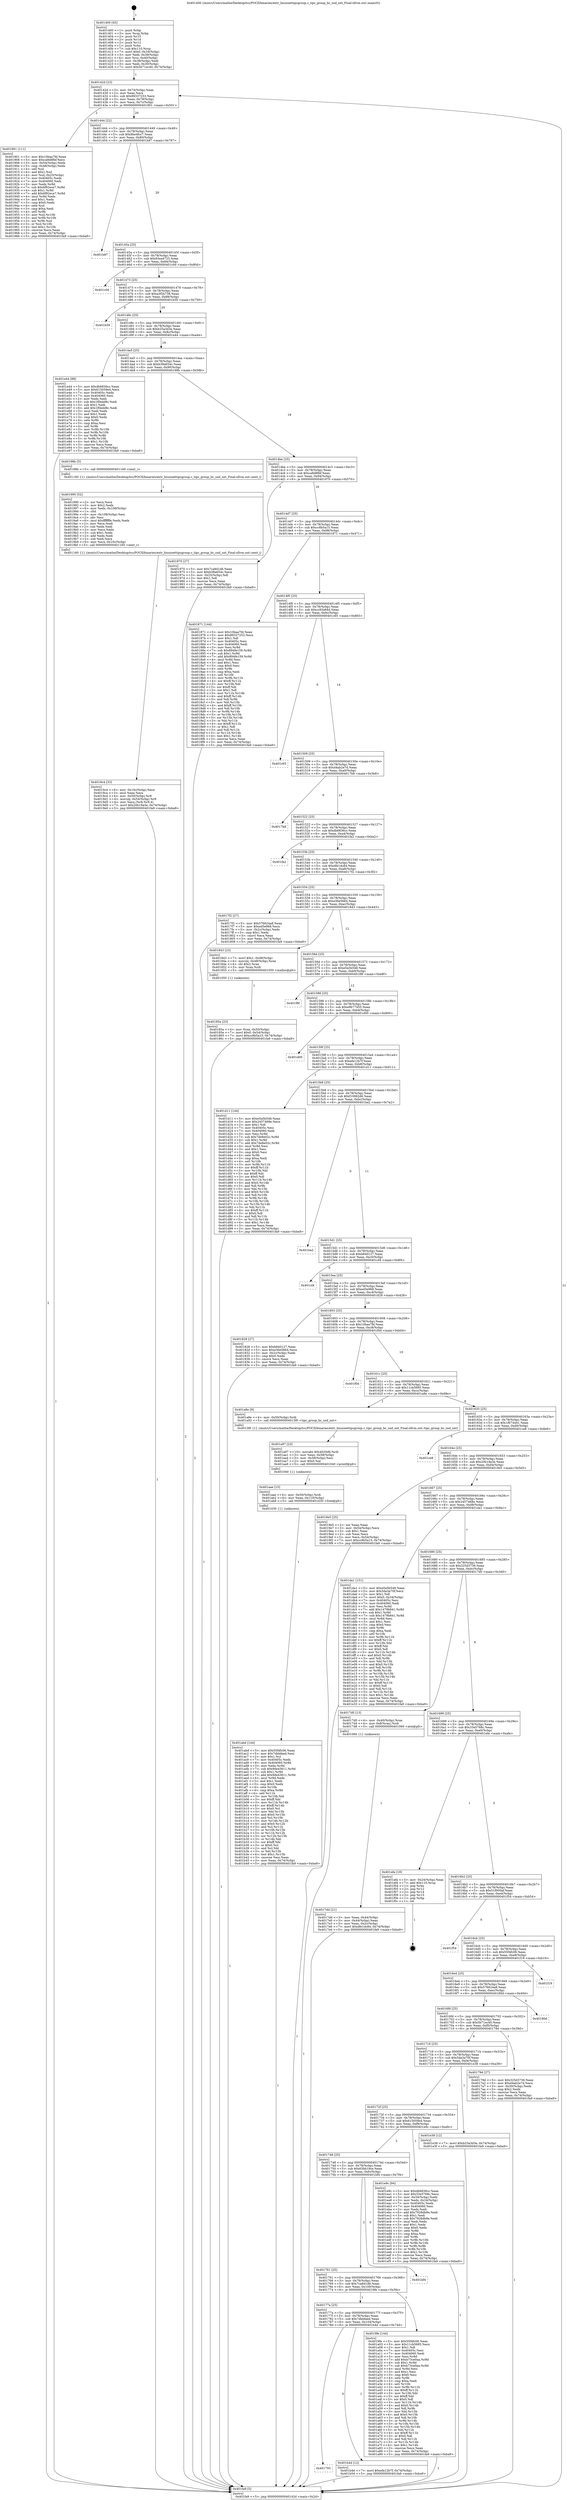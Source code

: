 digraph "0x401400" {
  label = "0x401400 (/mnt/c/Users/mathe/Desktop/tcc/POCII/binaries/extr_linuxnettipcgroup.c_tipc_group_bc_snd_nxt_Final-ollvm.out::main(0))"
  labelloc = "t"
  node[shape=record]

  Entry [label="",width=0.3,height=0.3,shape=circle,fillcolor=black,style=filled]
  "0x40142d" [label="{
     0x40142d [23]\l
     | [instrs]\l
     &nbsp;&nbsp;0x40142d \<+3\>: mov -0x74(%rbp),%eax\l
     &nbsp;&nbsp;0x401430 \<+2\>: mov %eax,%ecx\l
     &nbsp;&nbsp;0x401432 \<+6\>: sub $0x89337253,%ecx\l
     &nbsp;&nbsp;0x401438 \<+3\>: mov %eax,-0x78(%rbp)\l
     &nbsp;&nbsp;0x40143b \<+3\>: mov %ecx,-0x7c(%rbp)\l
     &nbsp;&nbsp;0x40143e \<+6\>: je 0000000000401901 \<main+0x501\>\l
  }"]
  "0x401901" [label="{
     0x401901 [111]\l
     | [instrs]\l
     &nbsp;&nbsp;0x401901 \<+5\>: mov $0x10baa7fd,%eax\l
     &nbsp;&nbsp;0x401906 \<+5\>: mov $0xca8d8fbf,%ecx\l
     &nbsp;&nbsp;0x40190b \<+3\>: mov -0x54(%rbp),%edx\l
     &nbsp;&nbsp;0x40190e \<+3\>: cmp -0x48(%rbp),%edx\l
     &nbsp;&nbsp;0x401911 \<+4\>: setl %sil\l
     &nbsp;&nbsp;0x401915 \<+4\>: and $0x1,%sil\l
     &nbsp;&nbsp;0x401919 \<+4\>: mov %sil,-0x25(%rbp)\l
     &nbsp;&nbsp;0x40191d \<+7\>: mov 0x40405c,%edx\l
     &nbsp;&nbsp;0x401924 \<+7\>: mov 0x404060,%edi\l
     &nbsp;&nbsp;0x40192b \<+3\>: mov %edx,%r8d\l
     &nbsp;&nbsp;0x40192e \<+7\>: sub $0x6f92ece7,%r8d\l
     &nbsp;&nbsp;0x401935 \<+4\>: sub $0x1,%r8d\l
     &nbsp;&nbsp;0x401939 \<+7\>: add $0x6f92ece7,%r8d\l
     &nbsp;&nbsp;0x401940 \<+4\>: imul %r8d,%edx\l
     &nbsp;&nbsp;0x401944 \<+3\>: and $0x1,%edx\l
     &nbsp;&nbsp;0x401947 \<+3\>: cmp $0x0,%edx\l
     &nbsp;&nbsp;0x40194a \<+4\>: sete %sil\l
     &nbsp;&nbsp;0x40194e \<+3\>: cmp $0xa,%edi\l
     &nbsp;&nbsp;0x401951 \<+4\>: setl %r9b\l
     &nbsp;&nbsp;0x401955 \<+3\>: mov %sil,%r10b\l
     &nbsp;&nbsp;0x401958 \<+3\>: and %r9b,%r10b\l
     &nbsp;&nbsp;0x40195b \<+3\>: xor %r9b,%sil\l
     &nbsp;&nbsp;0x40195e \<+3\>: or %sil,%r10b\l
     &nbsp;&nbsp;0x401961 \<+4\>: test $0x1,%r10b\l
     &nbsp;&nbsp;0x401965 \<+3\>: cmovne %ecx,%eax\l
     &nbsp;&nbsp;0x401968 \<+3\>: mov %eax,-0x74(%rbp)\l
     &nbsp;&nbsp;0x40196b \<+5\>: jmp 0000000000401fa9 \<main+0xba9\>\l
  }"]
  "0x401444" [label="{
     0x401444 [22]\l
     | [instrs]\l
     &nbsp;&nbsp;0x401444 \<+5\>: jmp 0000000000401449 \<main+0x49\>\l
     &nbsp;&nbsp;0x401449 \<+3\>: mov -0x78(%rbp),%eax\l
     &nbsp;&nbsp;0x40144c \<+5\>: sub $0x8be4fcc7,%eax\l
     &nbsp;&nbsp;0x401451 \<+3\>: mov %eax,-0x80(%rbp)\l
     &nbsp;&nbsp;0x401454 \<+6\>: je 0000000000401b87 \<main+0x787\>\l
  }"]
  Exit [label="",width=0.3,height=0.3,shape=circle,fillcolor=black,style=filled,peripheries=2]
  "0x401b87" [label="{
     0x401b87\l
  }", style=dashed]
  "0x40145a" [label="{
     0x40145a [25]\l
     | [instrs]\l
     &nbsp;&nbsp;0x40145a \<+5\>: jmp 000000000040145f \<main+0x5f\>\l
     &nbsp;&nbsp;0x40145f \<+3\>: mov -0x78(%rbp),%eax\l
     &nbsp;&nbsp;0x401462 \<+5\>: sub $0x93ea4723,%eax\l
     &nbsp;&nbsp;0x401467 \<+6\>: mov %eax,-0x84(%rbp)\l
     &nbsp;&nbsp;0x40146d \<+6\>: je 0000000000401c0d \<main+0x80d\>\l
  }"]
  "0x401793" [label="{
     0x401793\l
  }", style=dashed]
  "0x401c0d" [label="{
     0x401c0d\l
  }", style=dashed]
  "0x401473" [label="{
     0x401473 [25]\l
     | [instrs]\l
     &nbsp;&nbsp;0x401473 \<+5\>: jmp 0000000000401478 \<main+0x78\>\l
     &nbsp;&nbsp;0x401478 \<+3\>: mov -0x78(%rbp),%eax\l
     &nbsp;&nbsp;0x40147b \<+5\>: sub $0xa3f2b738,%eax\l
     &nbsp;&nbsp;0x401480 \<+6\>: mov %eax,-0x88(%rbp)\l
     &nbsp;&nbsp;0x401486 \<+6\>: je 0000000000401b59 \<main+0x759\>\l
  }"]
  "0x401b4d" [label="{
     0x401b4d [12]\l
     | [instrs]\l
     &nbsp;&nbsp;0x401b4d \<+7\>: movl $0xefa12b7f,-0x74(%rbp)\l
     &nbsp;&nbsp;0x401b54 \<+5\>: jmp 0000000000401fa9 \<main+0xba9\>\l
  }"]
  "0x401b59" [label="{
     0x401b59\l
  }", style=dashed]
  "0x40148c" [label="{
     0x40148c [25]\l
     | [instrs]\l
     &nbsp;&nbsp;0x40148c \<+5\>: jmp 0000000000401491 \<main+0x91\>\l
     &nbsp;&nbsp;0x401491 \<+3\>: mov -0x78(%rbp),%eax\l
     &nbsp;&nbsp;0x401494 \<+5\>: sub $0xb25a3d3e,%eax\l
     &nbsp;&nbsp;0x401499 \<+6\>: mov %eax,-0x8c(%rbp)\l
     &nbsp;&nbsp;0x40149f \<+6\>: je 0000000000401e44 \<main+0xa44\>\l
  }"]
  "0x401abd" [label="{
     0x401abd [144]\l
     | [instrs]\l
     &nbsp;&nbsp;0x401abd \<+5\>: mov $0x55f4fc06,%eax\l
     &nbsp;&nbsp;0x401ac2 \<+5\>: mov $0x7dbbfaed,%esi\l
     &nbsp;&nbsp;0x401ac7 \<+2\>: mov $0x1,%cl\l
     &nbsp;&nbsp;0x401ac9 \<+7\>: mov 0x40405c,%edx\l
     &nbsp;&nbsp;0x401ad0 \<+8\>: mov 0x404060,%r8d\l
     &nbsp;&nbsp;0x401ad8 \<+3\>: mov %edx,%r9d\l
     &nbsp;&nbsp;0x401adb \<+7\>: sub $0x9de43611,%r9d\l
     &nbsp;&nbsp;0x401ae2 \<+4\>: sub $0x1,%r9d\l
     &nbsp;&nbsp;0x401ae6 \<+7\>: add $0x9de43611,%r9d\l
     &nbsp;&nbsp;0x401aed \<+4\>: imul %r9d,%edx\l
     &nbsp;&nbsp;0x401af1 \<+3\>: and $0x1,%edx\l
     &nbsp;&nbsp;0x401af4 \<+3\>: cmp $0x0,%edx\l
     &nbsp;&nbsp;0x401af7 \<+4\>: sete %r10b\l
     &nbsp;&nbsp;0x401afb \<+4\>: cmp $0xa,%r8d\l
     &nbsp;&nbsp;0x401aff \<+4\>: setl %r11b\l
     &nbsp;&nbsp;0x401b03 \<+3\>: mov %r10b,%bl\l
     &nbsp;&nbsp;0x401b06 \<+3\>: xor $0xff,%bl\l
     &nbsp;&nbsp;0x401b09 \<+3\>: mov %r11b,%r14b\l
     &nbsp;&nbsp;0x401b0c \<+4\>: xor $0xff,%r14b\l
     &nbsp;&nbsp;0x401b10 \<+3\>: xor $0x0,%cl\l
     &nbsp;&nbsp;0x401b13 \<+3\>: mov %bl,%r15b\l
     &nbsp;&nbsp;0x401b16 \<+4\>: and $0x0,%r15b\l
     &nbsp;&nbsp;0x401b1a \<+3\>: and %cl,%r10b\l
     &nbsp;&nbsp;0x401b1d \<+3\>: mov %r14b,%r12b\l
     &nbsp;&nbsp;0x401b20 \<+4\>: and $0x0,%r12b\l
     &nbsp;&nbsp;0x401b24 \<+3\>: and %cl,%r11b\l
     &nbsp;&nbsp;0x401b27 \<+3\>: or %r10b,%r15b\l
     &nbsp;&nbsp;0x401b2a \<+3\>: or %r11b,%r12b\l
     &nbsp;&nbsp;0x401b2d \<+3\>: xor %r12b,%r15b\l
     &nbsp;&nbsp;0x401b30 \<+3\>: or %r14b,%bl\l
     &nbsp;&nbsp;0x401b33 \<+3\>: xor $0xff,%bl\l
     &nbsp;&nbsp;0x401b36 \<+3\>: or $0x0,%cl\l
     &nbsp;&nbsp;0x401b39 \<+2\>: and %cl,%bl\l
     &nbsp;&nbsp;0x401b3b \<+3\>: or %bl,%r15b\l
     &nbsp;&nbsp;0x401b3e \<+4\>: test $0x1,%r15b\l
     &nbsp;&nbsp;0x401b42 \<+3\>: cmovne %esi,%eax\l
     &nbsp;&nbsp;0x401b45 \<+3\>: mov %eax,-0x74(%rbp)\l
     &nbsp;&nbsp;0x401b48 \<+5\>: jmp 0000000000401fa9 \<main+0xba9\>\l
  }"]
  "0x401e44" [label="{
     0x401e44 [88]\l
     | [instrs]\l
     &nbsp;&nbsp;0x401e44 \<+5\>: mov $0xdb6836cc,%eax\l
     &nbsp;&nbsp;0x401e49 \<+5\>: mov $0x615059e4,%ecx\l
     &nbsp;&nbsp;0x401e4e \<+7\>: mov 0x40405c,%edx\l
     &nbsp;&nbsp;0x401e55 \<+7\>: mov 0x404060,%esi\l
     &nbsp;&nbsp;0x401e5c \<+2\>: mov %edx,%edi\l
     &nbsp;&nbsp;0x401e5e \<+6\>: sub $0x1f0edd8c,%edi\l
     &nbsp;&nbsp;0x401e64 \<+3\>: sub $0x1,%edi\l
     &nbsp;&nbsp;0x401e67 \<+6\>: add $0x1f0edd8c,%edi\l
     &nbsp;&nbsp;0x401e6d \<+3\>: imul %edi,%edx\l
     &nbsp;&nbsp;0x401e70 \<+3\>: and $0x1,%edx\l
     &nbsp;&nbsp;0x401e73 \<+3\>: cmp $0x0,%edx\l
     &nbsp;&nbsp;0x401e76 \<+4\>: sete %r8b\l
     &nbsp;&nbsp;0x401e7a \<+3\>: cmp $0xa,%esi\l
     &nbsp;&nbsp;0x401e7d \<+4\>: setl %r9b\l
     &nbsp;&nbsp;0x401e81 \<+3\>: mov %r8b,%r10b\l
     &nbsp;&nbsp;0x401e84 \<+3\>: and %r9b,%r10b\l
     &nbsp;&nbsp;0x401e87 \<+3\>: xor %r9b,%r8b\l
     &nbsp;&nbsp;0x401e8a \<+3\>: or %r8b,%r10b\l
     &nbsp;&nbsp;0x401e8d \<+4\>: test $0x1,%r10b\l
     &nbsp;&nbsp;0x401e91 \<+3\>: cmovne %ecx,%eax\l
     &nbsp;&nbsp;0x401e94 \<+3\>: mov %eax,-0x74(%rbp)\l
     &nbsp;&nbsp;0x401e97 \<+5\>: jmp 0000000000401fa9 \<main+0xba9\>\l
  }"]
  "0x4014a5" [label="{
     0x4014a5 [25]\l
     | [instrs]\l
     &nbsp;&nbsp;0x4014a5 \<+5\>: jmp 00000000004014aa \<main+0xaa\>\l
     &nbsp;&nbsp;0x4014aa \<+3\>: mov -0x78(%rbp),%eax\l
     &nbsp;&nbsp;0x4014ad \<+5\>: sub $0xb38a654c,%eax\l
     &nbsp;&nbsp;0x4014b2 \<+6\>: mov %eax,-0x90(%rbp)\l
     &nbsp;&nbsp;0x4014b8 \<+6\>: je 000000000040198b \<main+0x58b\>\l
  }"]
  "0x401aae" [label="{
     0x401aae [15]\l
     | [instrs]\l
     &nbsp;&nbsp;0x401aae \<+4\>: mov -0x50(%rbp),%rdi\l
     &nbsp;&nbsp;0x401ab2 \<+6\>: mov %eax,-0x110(%rbp)\l
     &nbsp;&nbsp;0x401ab8 \<+5\>: call 0000000000401030 \<free@plt\>\l
     | [calls]\l
     &nbsp;&nbsp;0x401030 \{1\} (unknown)\l
  }"]
  "0x40198b" [label="{
     0x40198b [5]\l
     | [instrs]\l
     &nbsp;&nbsp;0x40198b \<+5\>: call 0000000000401160 \<next_i\>\l
     | [calls]\l
     &nbsp;&nbsp;0x401160 \{1\} (/mnt/c/Users/mathe/Desktop/tcc/POCII/binaries/extr_linuxnettipcgroup.c_tipc_group_bc_snd_nxt_Final-ollvm.out::next_i)\l
  }"]
  "0x4014be" [label="{
     0x4014be [25]\l
     | [instrs]\l
     &nbsp;&nbsp;0x4014be \<+5\>: jmp 00000000004014c3 \<main+0xc3\>\l
     &nbsp;&nbsp;0x4014c3 \<+3\>: mov -0x78(%rbp),%eax\l
     &nbsp;&nbsp;0x4014c6 \<+5\>: sub $0xca8d8fbf,%eax\l
     &nbsp;&nbsp;0x4014cb \<+6\>: mov %eax,-0x94(%rbp)\l
     &nbsp;&nbsp;0x4014d1 \<+6\>: je 0000000000401970 \<main+0x570\>\l
  }"]
  "0x401a97" [label="{
     0x401a97 [23]\l
     | [instrs]\l
     &nbsp;&nbsp;0x401a97 \<+10\>: movabs $0x4020d6,%rdi\l
     &nbsp;&nbsp;0x401aa1 \<+3\>: mov %eax,-0x58(%rbp)\l
     &nbsp;&nbsp;0x401aa4 \<+3\>: mov -0x58(%rbp),%esi\l
     &nbsp;&nbsp;0x401aa7 \<+2\>: mov $0x0,%al\l
     &nbsp;&nbsp;0x401aa9 \<+5\>: call 0000000000401040 \<printf@plt\>\l
     | [calls]\l
     &nbsp;&nbsp;0x401040 \{1\} (unknown)\l
  }"]
  "0x401970" [label="{
     0x401970 [27]\l
     | [instrs]\l
     &nbsp;&nbsp;0x401970 \<+5\>: mov $0x7ca8d1d6,%eax\l
     &nbsp;&nbsp;0x401975 \<+5\>: mov $0xb38a654c,%ecx\l
     &nbsp;&nbsp;0x40197a \<+3\>: mov -0x25(%rbp),%dl\l
     &nbsp;&nbsp;0x40197d \<+3\>: test $0x1,%dl\l
     &nbsp;&nbsp;0x401980 \<+3\>: cmovne %ecx,%eax\l
     &nbsp;&nbsp;0x401983 \<+3\>: mov %eax,-0x74(%rbp)\l
     &nbsp;&nbsp;0x401986 \<+5\>: jmp 0000000000401fa9 \<main+0xba9\>\l
  }"]
  "0x4014d7" [label="{
     0x4014d7 [25]\l
     | [instrs]\l
     &nbsp;&nbsp;0x4014d7 \<+5\>: jmp 00000000004014dc \<main+0xdc\>\l
     &nbsp;&nbsp;0x4014dc \<+3\>: mov -0x78(%rbp),%eax\l
     &nbsp;&nbsp;0x4014df \<+5\>: sub $0xcc8b5a15,%eax\l
     &nbsp;&nbsp;0x4014e4 \<+6\>: mov %eax,-0x98(%rbp)\l
     &nbsp;&nbsp;0x4014ea \<+6\>: je 0000000000401871 \<main+0x471\>\l
  }"]
  "0x40177a" [label="{
     0x40177a [25]\l
     | [instrs]\l
     &nbsp;&nbsp;0x40177a \<+5\>: jmp 000000000040177f \<main+0x37f\>\l
     &nbsp;&nbsp;0x40177f \<+3\>: mov -0x78(%rbp),%eax\l
     &nbsp;&nbsp;0x401782 \<+5\>: sub $0x7dbbfaed,%eax\l
     &nbsp;&nbsp;0x401787 \<+6\>: mov %eax,-0x104(%rbp)\l
     &nbsp;&nbsp;0x40178d \<+6\>: je 0000000000401b4d \<main+0x74d\>\l
  }"]
  "0x401871" [label="{
     0x401871 [144]\l
     | [instrs]\l
     &nbsp;&nbsp;0x401871 \<+5\>: mov $0x10baa7fd,%eax\l
     &nbsp;&nbsp;0x401876 \<+5\>: mov $0x89337253,%ecx\l
     &nbsp;&nbsp;0x40187b \<+2\>: mov $0x1,%dl\l
     &nbsp;&nbsp;0x40187d \<+7\>: mov 0x40405c,%esi\l
     &nbsp;&nbsp;0x401884 \<+7\>: mov 0x404060,%edi\l
     &nbsp;&nbsp;0x40188b \<+3\>: mov %esi,%r8d\l
     &nbsp;&nbsp;0x40188e \<+7\>: sub $0x894fe159,%r8d\l
     &nbsp;&nbsp;0x401895 \<+4\>: sub $0x1,%r8d\l
     &nbsp;&nbsp;0x401899 \<+7\>: add $0x894fe159,%r8d\l
     &nbsp;&nbsp;0x4018a0 \<+4\>: imul %r8d,%esi\l
     &nbsp;&nbsp;0x4018a4 \<+3\>: and $0x1,%esi\l
     &nbsp;&nbsp;0x4018a7 \<+3\>: cmp $0x0,%esi\l
     &nbsp;&nbsp;0x4018aa \<+4\>: sete %r9b\l
     &nbsp;&nbsp;0x4018ae \<+3\>: cmp $0xa,%edi\l
     &nbsp;&nbsp;0x4018b1 \<+4\>: setl %r10b\l
     &nbsp;&nbsp;0x4018b5 \<+3\>: mov %r9b,%r11b\l
     &nbsp;&nbsp;0x4018b8 \<+4\>: xor $0xff,%r11b\l
     &nbsp;&nbsp;0x4018bc \<+3\>: mov %r10b,%bl\l
     &nbsp;&nbsp;0x4018bf \<+3\>: xor $0xff,%bl\l
     &nbsp;&nbsp;0x4018c2 \<+3\>: xor $0x1,%dl\l
     &nbsp;&nbsp;0x4018c5 \<+3\>: mov %r11b,%r14b\l
     &nbsp;&nbsp;0x4018c8 \<+4\>: and $0xff,%r14b\l
     &nbsp;&nbsp;0x4018cc \<+3\>: and %dl,%r9b\l
     &nbsp;&nbsp;0x4018cf \<+3\>: mov %bl,%r15b\l
     &nbsp;&nbsp;0x4018d2 \<+4\>: and $0xff,%r15b\l
     &nbsp;&nbsp;0x4018d6 \<+3\>: and %dl,%r10b\l
     &nbsp;&nbsp;0x4018d9 \<+3\>: or %r9b,%r14b\l
     &nbsp;&nbsp;0x4018dc \<+3\>: or %r10b,%r15b\l
     &nbsp;&nbsp;0x4018df \<+3\>: xor %r15b,%r14b\l
     &nbsp;&nbsp;0x4018e2 \<+3\>: or %bl,%r11b\l
     &nbsp;&nbsp;0x4018e5 \<+4\>: xor $0xff,%r11b\l
     &nbsp;&nbsp;0x4018e9 \<+3\>: or $0x1,%dl\l
     &nbsp;&nbsp;0x4018ec \<+3\>: and %dl,%r11b\l
     &nbsp;&nbsp;0x4018ef \<+3\>: or %r11b,%r14b\l
     &nbsp;&nbsp;0x4018f2 \<+4\>: test $0x1,%r14b\l
     &nbsp;&nbsp;0x4018f6 \<+3\>: cmovne %ecx,%eax\l
     &nbsp;&nbsp;0x4018f9 \<+3\>: mov %eax,-0x74(%rbp)\l
     &nbsp;&nbsp;0x4018fc \<+5\>: jmp 0000000000401fa9 \<main+0xba9\>\l
  }"]
  "0x4014f0" [label="{
     0x4014f0 [25]\l
     | [instrs]\l
     &nbsp;&nbsp;0x4014f0 \<+5\>: jmp 00000000004014f5 \<main+0xf5\>\l
     &nbsp;&nbsp;0x4014f5 \<+3\>: mov -0x78(%rbp),%eax\l
     &nbsp;&nbsp;0x4014f8 \<+5\>: sub $0xcc93a94d,%eax\l
     &nbsp;&nbsp;0x4014fd \<+6\>: mov %eax,-0x9c(%rbp)\l
     &nbsp;&nbsp;0x401503 \<+6\>: je 0000000000401c65 \<main+0x865\>\l
  }"]
  "0x4019fe" [label="{
     0x4019fe [144]\l
     | [instrs]\l
     &nbsp;&nbsp;0x4019fe \<+5\>: mov $0x55f4fc06,%eax\l
     &nbsp;&nbsp;0x401a03 \<+5\>: mov $0x11cb5685,%ecx\l
     &nbsp;&nbsp;0x401a08 \<+2\>: mov $0x1,%dl\l
     &nbsp;&nbsp;0x401a0a \<+7\>: mov 0x40405c,%esi\l
     &nbsp;&nbsp;0x401a11 \<+7\>: mov 0x404060,%edi\l
     &nbsp;&nbsp;0x401a18 \<+3\>: mov %esi,%r8d\l
     &nbsp;&nbsp;0x401a1b \<+7\>: add $0xb73ce0aa,%r8d\l
     &nbsp;&nbsp;0x401a22 \<+4\>: sub $0x1,%r8d\l
     &nbsp;&nbsp;0x401a26 \<+7\>: sub $0xb73ce0aa,%r8d\l
     &nbsp;&nbsp;0x401a2d \<+4\>: imul %r8d,%esi\l
     &nbsp;&nbsp;0x401a31 \<+3\>: and $0x1,%esi\l
     &nbsp;&nbsp;0x401a34 \<+3\>: cmp $0x0,%esi\l
     &nbsp;&nbsp;0x401a37 \<+4\>: sete %r9b\l
     &nbsp;&nbsp;0x401a3b \<+3\>: cmp $0xa,%edi\l
     &nbsp;&nbsp;0x401a3e \<+4\>: setl %r10b\l
     &nbsp;&nbsp;0x401a42 \<+3\>: mov %r9b,%r11b\l
     &nbsp;&nbsp;0x401a45 \<+4\>: xor $0xff,%r11b\l
     &nbsp;&nbsp;0x401a49 \<+3\>: mov %r10b,%bl\l
     &nbsp;&nbsp;0x401a4c \<+3\>: xor $0xff,%bl\l
     &nbsp;&nbsp;0x401a4f \<+3\>: xor $0x0,%dl\l
     &nbsp;&nbsp;0x401a52 \<+3\>: mov %r11b,%r14b\l
     &nbsp;&nbsp;0x401a55 \<+4\>: and $0x0,%r14b\l
     &nbsp;&nbsp;0x401a59 \<+3\>: and %dl,%r9b\l
     &nbsp;&nbsp;0x401a5c \<+3\>: mov %bl,%r15b\l
     &nbsp;&nbsp;0x401a5f \<+4\>: and $0x0,%r15b\l
     &nbsp;&nbsp;0x401a63 \<+3\>: and %dl,%r10b\l
     &nbsp;&nbsp;0x401a66 \<+3\>: or %r9b,%r14b\l
     &nbsp;&nbsp;0x401a69 \<+3\>: or %r10b,%r15b\l
     &nbsp;&nbsp;0x401a6c \<+3\>: xor %r15b,%r14b\l
     &nbsp;&nbsp;0x401a6f \<+3\>: or %bl,%r11b\l
     &nbsp;&nbsp;0x401a72 \<+4\>: xor $0xff,%r11b\l
     &nbsp;&nbsp;0x401a76 \<+3\>: or $0x0,%dl\l
     &nbsp;&nbsp;0x401a79 \<+3\>: and %dl,%r11b\l
     &nbsp;&nbsp;0x401a7c \<+3\>: or %r11b,%r14b\l
     &nbsp;&nbsp;0x401a7f \<+4\>: test $0x1,%r14b\l
     &nbsp;&nbsp;0x401a83 \<+3\>: cmovne %ecx,%eax\l
     &nbsp;&nbsp;0x401a86 \<+3\>: mov %eax,-0x74(%rbp)\l
     &nbsp;&nbsp;0x401a89 \<+5\>: jmp 0000000000401fa9 \<main+0xba9\>\l
  }"]
  "0x401c65" [label="{
     0x401c65\l
  }", style=dashed]
  "0x401509" [label="{
     0x401509 [25]\l
     | [instrs]\l
     &nbsp;&nbsp;0x401509 \<+5\>: jmp 000000000040150e \<main+0x10e\>\l
     &nbsp;&nbsp;0x40150e \<+3\>: mov -0x78(%rbp),%eax\l
     &nbsp;&nbsp;0x401511 \<+5\>: sub $0xd4ab2e7d,%eax\l
     &nbsp;&nbsp;0x401516 \<+6\>: mov %eax,-0xa0(%rbp)\l
     &nbsp;&nbsp;0x40151c \<+6\>: je 00000000004017b8 \<main+0x3b8\>\l
  }"]
  "0x401761" [label="{
     0x401761 [25]\l
     | [instrs]\l
     &nbsp;&nbsp;0x401761 \<+5\>: jmp 0000000000401766 \<main+0x366\>\l
     &nbsp;&nbsp;0x401766 \<+3\>: mov -0x78(%rbp),%eax\l
     &nbsp;&nbsp;0x401769 \<+5\>: sub $0x7ca8d1d6,%eax\l
     &nbsp;&nbsp;0x40176e \<+6\>: mov %eax,-0x100(%rbp)\l
     &nbsp;&nbsp;0x401774 \<+6\>: je 00000000004019fe \<main+0x5fe\>\l
  }"]
  "0x4017b8" [label="{
     0x4017b8\l
  }", style=dashed]
  "0x401522" [label="{
     0x401522 [25]\l
     | [instrs]\l
     &nbsp;&nbsp;0x401522 \<+5\>: jmp 0000000000401527 \<main+0x127\>\l
     &nbsp;&nbsp;0x401527 \<+3\>: mov -0x78(%rbp),%eax\l
     &nbsp;&nbsp;0x40152a \<+5\>: sub $0xdb6836cc,%eax\l
     &nbsp;&nbsp;0x40152f \<+6\>: mov %eax,-0xa4(%rbp)\l
     &nbsp;&nbsp;0x401535 \<+6\>: je 0000000000401fa2 \<main+0xba2\>\l
  }"]
  "0x401bf4" [label="{
     0x401bf4\l
  }", style=dashed]
  "0x401fa2" [label="{
     0x401fa2\l
  }", style=dashed]
  "0x40153b" [label="{
     0x40153b [25]\l
     | [instrs]\l
     &nbsp;&nbsp;0x40153b \<+5\>: jmp 0000000000401540 \<main+0x140\>\l
     &nbsp;&nbsp;0x401540 \<+3\>: mov -0x78(%rbp),%eax\l
     &nbsp;&nbsp;0x401543 \<+5\>: sub $0xdfe1dc84,%eax\l
     &nbsp;&nbsp;0x401548 \<+6\>: mov %eax,-0xa8(%rbp)\l
     &nbsp;&nbsp;0x40154e \<+6\>: je 00000000004017f2 \<main+0x3f2\>\l
  }"]
  "0x401748" [label="{
     0x401748 [25]\l
     | [instrs]\l
     &nbsp;&nbsp;0x401748 \<+5\>: jmp 000000000040174d \<main+0x34d\>\l
     &nbsp;&nbsp;0x40174d \<+3\>: mov -0x78(%rbp),%eax\l
     &nbsp;&nbsp;0x401750 \<+5\>: sub $0x63bb19ce,%eax\l
     &nbsp;&nbsp;0x401755 \<+6\>: mov %eax,-0xfc(%rbp)\l
     &nbsp;&nbsp;0x40175b \<+6\>: je 0000000000401bf4 \<main+0x7f4\>\l
  }"]
  "0x4017f2" [label="{
     0x4017f2 [27]\l
     | [instrs]\l
     &nbsp;&nbsp;0x4017f2 \<+5\>: mov $0x576624a8,%eax\l
     &nbsp;&nbsp;0x4017f7 \<+5\>: mov $0xed5e968,%ecx\l
     &nbsp;&nbsp;0x4017fc \<+3\>: mov -0x2c(%rbp),%edx\l
     &nbsp;&nbsp;0x4017ff \<+3\>: cmp $0x1,%edx\l
     &nbsp;&nbsp;0x401802 \<+3\>: cmovl %ecx,%eax\l
     &nbsp;&nbsp;0x401805 \<+3\>: mov %eax,-0x74(%rbp)\l
     &nbsp;&nbsp;0x401808 \<+5\>: jmp 0000000000401fa9 \<main+0xba9\>\l
  }"]
  "0x401554" [label="{
     0x401554 [25]\l
     | [instrs]\l
     &nbsp;&nbsp;0x401554 \<+5\>: jmp 0000000000401559 \<main+0x159\>\l
     &nbsp;&nbsp;0x401559 \<+3\>: mov -0x78(%rbp),%eax\l
     &nbsp;&nbsp;0x40155c \<+5\>: sub $0xe36e5664,%eax\l
     &nbsp;&nbsp;0x401561 \<+6\>: mov %eax,-0xac(%rbp)\l
     &nbsp;&nbsp;0x401567 \<+6\>: je 0000000000401843 \<main+0x443\>\l
  }"]
  "0x401e9c" [label="{
     0x401e9c [94]\l
     | [instrs]\l
     &nbsp;&nbsp;0x401e9c \<+5\>: mov $0xdb6836cc,%eax\l
     &nbsp;&nbsp;0x401ea1 \<+5\>: mov $0x33e5768c,%ecx\l
     &nbsp;&nbsp;0x401ea6 \<+3\>: mov -0x34(%rbp),%edx\l
     &nbsp;&nbsp;0x401ea9 \<+3\>: mov %edx,-0x24(%rbp)\l
     &nbsp;&nbsp;0x401eac \<+7\>: mov 0x40405c,%edx\l
     &nbsp;&nbsp;0x401eb3 \<+7\>: mov 0x404060,%esi\l
     &nbsp;&nbsp;0x401eba \<+2\>: mov %edx,%edi\l
     &nbsp;&nbsp;0x401ebc \<+6\>: add $0x7928db9e,%edi\l
     &nbsp;&nbsp;0x401ec2 \<+3\>: sub $0x1,%edi\l
     &nbsp;&nbsp;0x401ec5 \<+6\>: sub $0x7928db9e,%edi\l
     &nbsp;&nbsp;0x401ecb \<+3\>: imul %edi,%edx\l
     &nbsp;&nbsp;0x401ece \<+3\>: and $0x1,%edx\l
     &nbsp;&nbsp;0x401ed1 \<+3\>: cmp $0x0,%edx\l
     &nbsp;&nbsp;0x401ed4 \<+4\>: sete %r8b\l
     &nbsp;&nbsp;0x401ed8 \<+3\>: cmp $0xa,%esi\l
     &nbsp;&nbsp;0x401edb \<+4\>: setl %r9b\l
     &nbsp;&nbsp;0x401edf \<+3\>: mov %r8b,%r10b\l
     &nbsp;&nbsp;0x401ee2 \<+3\>: and %r9b,%r10b\l
     &nbsp;&nbsp;0x401ee5 \<+3\>: xor %r9b,%r8b\l
     &nbsp;&nbsp;0x401ee8 \<+3\>: or %r8b,%r10b\l
     &nbsp;&nbsp;0x401eeb \<+4\>: test $0x1,%r10b\l
     &nbsp;&nbsp;0x401eef \<+3\>: cmovne %ecx,%eax\l
     &nbsp;&nbsp;0x401ef2 \<+3\>: mov %eax,-0x74(%rbp)\l
     &nbsp;&nbsp;0x401ef5 \<+5\>: jmp 0000000000401fa9 \<main+0xba9\>\l
  }"]
  "0x401843" [label="{
     0x401843 [23]\l
     | [instrs]\l
     &nbsp;&nbsp;0x401843 \<+7\>: movl $0x1,-0x48(%rbp)\l
     &nbsp;&nbsp;0x40184a \<+4\>: movslq -0x48(%rbp),%rax\l
     &nbsp;&nbsp;0x40184e \<+4\>: shl $0x2,%rax\l
     &nbsp;&nbsp;0x401852 \<+3\>: mov %rax,%rdi\l
     &nbsp;&nbsp;0x401855 \<+5\>: call 0000000000401050 \<malloc@plt\>\l
     | [calls]\l
     &nbsp;&nbsp;0x401050 \{1\} (unknown)\l
  }"]
  "0x40156d" [label="{
     0x40156d [25]\l
     | [instrs]\l
     &nbsp;&nbsp;0x40156d \<+5\>: jmp 0000000000401572 \<main+0x172\>\l
     &nbsp;&nbsp;0x401572 \<+3\>: mov -0x78(%rbp),%eax\l
     &nbsp;&nbsp;0x401575 \<+5\>: sub $0xe5a5b548,%eax\l
     &nbsp;&nbsp;0x40157a \<+6\>: mov %eax,-0xb0(%rbp)\l
     &nbsp;&nbsp;0x401580 \<+6\>: je 0000000000401f8f \<main+0xb8f\>\l
  }"]
  "0x40172f" [label="{
     0x40172f [25]\l
     | [instrs]\l
     &nbsp;&nbsp;0x40172f \<+5\>: jmp 0000000000401734 \<main+0x334\>\l
     &nbsp;&nbsp;0x401734 \<+3\>: mov -0x78(%rbp),%eax\l
     &nbsp;&nbsp;0x401737 \<+5\>: sub $0x615059e4,%eax\l
     &nbsp;&nbsp;0x40173c \<+6\>: mov %eax,-0xf8(%rbp)\l
     &nbsp;&nbsp;0x401742 \<+6\>: je 0000000000401e9c \<main+0xa9c\>\l
  }"]
  "0x401f8f" [label="{
     0x401f8f\l
  }", style=dashed]
  "0x401586" [label="{
     0x401586 [25]\l
     | [instrs]\l
     &nbsp;&nbsp;0x401586 \<+5\>: jmp 000000000040158b \<main+0x18b\>\l
     &nbsp;&nbsp;0x40158b \<+3\>: mov -0x78(%rbp),%eax\l
     &nbsp;&nbsp;0x40158e \<+5\>: sub $0xe9b77455,%eax\l
     &nbsp;&nbsp;0x401593 \<+6\>: mov %eax,-0xb4(%rbp)\l
     &nbsp;&nbsp;0x401599 \<+6\>: je 0000000000401d00 \<main+0x900\>\l
  }"]
  "0x401e38" [label="{
     0x401e38 [12]\l
     | [instrs]\l
     &nbsp;&nbsp;0x401e38 \<+7\>: movl $0xb25a3d3e,-0x74(%rbp)\l
     &nbsp;&nbsp;0x401e3f \<+5\>: jmp 0000000000401fa9 \<main+0xba9\>\l
  }"]
  "0x401d00" [label="{
     0x401d00\l
  }", style=dashed]
  "0x40159f" [label="{
     0x40159f [25]\l
     | [instrs]\l
     &nbsp;&nbsp;0x40159f \<+5\>: jmp 00000000004015a4 \<main+0x1a4\>\l
     &nbsp;&nbsp;0x4015a4 \<+3\>: mov -0x78(%rbp),%eax\l
     &nbsp;&nbsp;0x4015a7 \<+5\>: sub $0xefa12b7f,%eax\l
     &nbsp;&nbsp;0x4015ac \<+6\>: mov %eax,-0xb8(%rbp)\l
     &nbsp;&nbsp;0x4015b2 \<+6\>: je 0000000000401d11 \<main+0x911\>\l
  }"]
  "0x4019c4" [label="{
     0x4019c4 [33]\l
     | [instrs]\l
     &nbsp;&nbsp;0x4019c4 \<+6\>: mov -0x10c(%rbp),%ecx\l
     &nbsp;&nbsp;0x4019ca \<+3\>: imul %eax,%ecx\l
     &nbsp;&nbsp;0x4019cd \<+4\>: mov -0x50(%rbp),%r8\l
     &nbsp;&nbsp;0x4019d1 \<+4\>: movslq -0x54(%rbp),%r9\l
     &nbsp;&nbsp;0x4019d5 \<+4\>: mov %ecx,(%r8,%r9,4)\l
     &nbsp;&nbsp;0x4019d9 \<+7\>: movl $0x20b19a3e,-0x74(%rbp)\l
     &nbsp;&nbsp;0x4019e0 \<+5\>: jmp 0000000000401fa9 \<main+0xba9\>\l
  }"]
  "0x401d11" [label="{
     0x401d11 [144]\l
     | [instrs]\l
     &nbsp;&nbsp;0x401d11 \<+5\>: mov $0xe5a5b548,%eax\l
     &nbsp;&nbsp;0x401d16 \<+5\>: mov $0x2457468e,%ecx\l
     &nbsp;&nbsp;0x401d1b \<+2\>: mov $0x1,%dl\l
     &nbsp;&nbsp;0x401d1d \<+7\>: mov 0x40405c,%esi\l
     &nbsp;&nbsp;0x401d24 \<+7\>: mov 0x404060,%edi\l
     &nbsp;&nbsp;0x401d2b \<+3\>: mov %esi,%r8d\l
     &nbsp;&nbsp;0x401d2e \<+7\>: sub $0x7de8e02c,%r8d\l
     &nbsp;&nbsp;0x401d35 \<+4\>: sub $0x1,%r8d\l
     &nbsp;&nbsp;0x401d39 \<+7\>: add $0x7de8e02c,%r8d\l
     &nbsp;&nbsp;0x401d40 \<+4\>: imul %r8d,%esi\l
     &nbsp;&nbsp;0x401d44 \<+3\>: and $0x1,%esi\l
     &nbsp;&nbsp;0x401d47 \<+3\>: cmp $0x0,%esi\l
     &nbsp;&nbsp;0x401d4a \<+4\>: sete %r9b\l
     &nbsp;&nbsp;0x401d4e \<+3\>: cmp $0xa,%edi\l
     &nbsp;&nbsp;0x401d51 \<+4\>: setl %r10b\l
     &nbsp;&nbsp;0x401d55 \<+3\>: mov %r9b,%r11b\l
     &nbsp;&nbsp;0x401d58 \<+4\>: xor $0xff,%r11b\l
     &nbsp;&nbsp;0x401d5c \<+3\>: mov %r10b,%bl\l
     &nbsp;&nbsp;0x401d5f \<+3\>: xor $0xff,%bl\l
     &nbsp;&nbsp;0x401d62 \<+3\>: xor $0x0,%dl\l
     &nbsp;&nbsp;0x401d65 \<+3\>: mov %r11b,%r14b\l
     &nbsp;&nbsp;0x401d68 \<+4\>: and $0x0,%r14b\l
     &nbsp;&nbsp;0x401d6c \<+3\>: and %dl,%r9b\l
     &nbsp;&nbsp;0x401d6f \<+3\>: mov %bl,%r15b\l
     &nbsp;&nbsp;0x401d72 \<+4\>: and $0x0,%r15b\l
     &nbsp;&nbsp;0x401d76 \<+3\>: and %dl,%r10b\l
     &nbsp;&nbsp;0x401d79 \<+3\>: or %r9b,%r14b\l
     &nbsp;&nbsp;0x401d7c \<+3\>: or %r10b,%r15b\l
     &nbsp;&nbsp;0x401d7f \<+3\>: xor %r15b,%r14b\l
     &nbsp;&nbsp;0x401d82 \<+3\>: or %bl,%r11b\l
     &nbsp;&nbsp;0x401d85 \<+4\>: xor $0xff,%r11b\l
     &nbsp;&nbsp;0x401d89 \<+3\>: or $0x0,%dl\l
     &nbsp;&nbsp;0x401d8c \<+3\>: and %dl,%r11b\l
     &nbsp;&nbsp;0x401d8f \<+3\>: or %r11b,%r14b\l
     &nbsp;&nbsp;0x401d92 \<+4\>: test $0x1,%r14b\l
     &nbsp;&nbsp;0x401d96 \<+3\>: cmovne %ecx,%eax\l
     &nbsp;&nbsp;0x401d99 \<+3\>: mov %eax,-0x74(%rbp)\l
     &nbsp;&nbsp;0x401d9c \<+5\>: jmp 0000000000401fa9 \<main+0xba9\>\l
  }"]
  "0x4015b8" [label="{
     0x4015b8 [25]\l
     | [instrs]\l
     &nbsp;&nbsp;0x4015b8 \<+5\>: jmp 00000000004015bd \<main+0x1bd\>\l
     &nbsp;&nbsp;0x4015bd \<+3\>: mov -0x78(%rbp),%eax\l
     &nbsp;&nbsp;0x4015c0 \<+5\>: sub $0xf10982d6,%eax\l
     &nbsp;&nbsp;0x4015c5 \<+6\>: mov %eax,-0xbc(%rbp)\l
     &nbsp;&nbsp;0x4015cb \<+6\>: je 0000000000401ba2 \<main+0x7a2\>\l
  }"]
  "0x401990" [label="{
     0x401990 [52]\l
     | [instrs]\l
     &nbsp;&nbsp;0x401990 \<+2\>: xor %ecx,%ecx\l
     &nbsp;&nbsp;0x401992 \<+5\>: mov $0x2,%edx\l
     &nbsp;&nbsp;0x401997 \<+6\>: mov %edx,-0x108(%rbp)\l
     &nbsp;&nbsp;0x40199d \<+1\>: cltd\l
     &nbsp;&nbsp;0x40199e \<+6\>: mov -0x108(%rbp),%esi\l
     &nbsp;&nbsp;0x4019a4 \<+2\>: idiv %esi\l
     &nbsp;&nbsp;0x4019a6 \<+6\>: imul $0xfffffffe,%edx,%edx\l
     &nbsp;&nbsp;0x4019ac \<+2\>: mov %ecx,%edi\l
     &nbsp;&nbsp;0x4019ae \<+2\>: sub %edx,%edi\l
     &nbsp;&nbsp;0x4019b0 \<+2\>: mov %ecx,%edx\l
     &nbsp;&nbsp;0x4019b2 \<+3\>: sub $0x1,%edx\l
     &nbsp;&nbsp;0x4019b5 \<+2\>: add %edx,%edi\l
     &nbsp;&nbsp;0x4019b7 \<+2\>: sub %edi,%ecx\l
     &nbsp;&nbsp;0x4019b9 \<+6\>: mov %ecx,-0x10c(%rbp)\l
     &nbsp;&nbsp;0x4019bf \<+5\>: call 0000000000401160 \<next_i\>\l
     | [calls]\l
     &nbsp;&nbsp;0x401160 \{1\} (/mnt/c/Users/mathe/Desktop/tcc/POCII/binaries/extr_linuxnettipcgroup.c_tipc_group_bc_snd_nxt_Final-ollvm.out::next_i)\l
  }"]
  "0x401ba2" [label="{
     0x401ba2\l
  }", style=dashed]
  "0x4015d1" [label="{
     0x4015d1 [25]\l
     | [instrs]\l
     &nbsp;&nbsp;0x4015d1 \<+5\>: jmp 00000000004015d6 \<main+0x1d6\>\l
     &nbsp;&nbsp;0x4015d6 \<+3\>: mov -0x78(%rbp),%eax\l
     &nbsp;&nbsp;0x4015d9 \<+5\>: sub $0xb840127,%eax\l
     &nbsp;&nbsp;0x4015de \<+6\>: mov %eax,-0xc0(%rbp)\l
     &nbsp;&nbsp;0x4015e4 \<+6\>: je 0000000000401cf4 \<main+0x8f4\>\l
  }"]
  "0x40185a" [label="{
     0x40185a [23]\l
     | [instrs]\l
     &nbsp;&nbsp;0x40185a \<+4\>: mov %rax,-0x50(%rbp)\l
     &nbsp;&nbsp;0x40185e \<+7\>: movl $0x0,-0x54(%rbp)\l
     &nbsp;&nbsp;0x401865 \<+7\>: movl $0xcc8b5a15,-0x74(%rbp)\l
     &nbsp;&nbsp;0x40186c \<+5\>: jmp 0000000000401fa9 \<main+0xba9\>\l
  }"]
  "0x401cf4" [label="{
     0x401cf4\l
  }", style=dashed]
  "0x4015ea" [label="{
     0x4015ea [25]\l
     | [instrs]\l
     &nbsp;&nbsp;0x4015ea \<+5\>: jmp 00000000004015ef \<main+0x1ef\>\l
     &nbsp;&nbsp;0x4015ef \<+3\>: mov -0x78(%rbp),%eax\l
     &nbsp;&nbsp;0x4015f2 \<+5\>: sub $0xed5e968,%eax\l
     &nbsp;&nbsp;0x4015f7 \<+6\>: mov %eax,-0xc4(%rbp)\l
     &nbsp;&nbsp;0x4015fd \<+6\>: je 0000000000401828 \<main+0x428\>\l
  }"]
  "0x4017dd" [label="{
     0x4017dd [21]\l
     | [instrs]\l
     &nbsp;&nbsp;0x4017dd \<+3\>: mov %eax,-0x44(%rbp)\l
     &nbsp;&nbsp;0x4017e0 \<+3\>: mov -0x44(%rbp),%eax\l
     &nbsp;&nbsp;0x4017e3 \<+3\>: mov %eax,-0x2c(%rbp)\l
     &nbsp;&nbsp;0x4017e6 \<+7\>: movl $0xdfe1dc84,-0x74(%rbp)\l
     &nbsp;&nbsp;0x4017ed \<+5\>: jmp 0000000000401fa9 \<main+0xba9\>\l
  }"]
  "0x401828" [label="{
     0x401828 [27]\l
     | [instrs]\l
     &nbsp;&nbsp;0x401828 \<+5\>: mov $0xb840127,%eax\l
     &nbsp;&nbsp;0x40182d \<+5\>: mov $0xe36e5664,%ecx\l
     &nbsp;&nbsp;0x401832 \<+3\>: mov -0x2c(%rbp),%edx\l
     &nbsp;&nbsp;0x401835 \<+3\>: cmp $0x0,%edx\l
     &nbsp;&nbsp;0x401838 \<+3\>: cmove %ecx,%eax\l
     &nbsp;&nbsp;0x40183b \<+3\>: mov %eax,-0x74(%rbp)\l
     &nbsp;&nbsp;0x40183e \<+5\>: jmp 0000000000401fa9 \<main+0xba9\>\l
  }"]
  "0x401603" [label="{
     0x401603 [25]\l
     | [instrs]\l
     &nbsp;&nbsp;0x401603 \<+5\>: jmp 0000000000401608 \<main+0x208\>\l
     &nbsp;&nbsp;0x401608 \<+3\>: mov -0x78(%rbp),%eax\l
     &nbsp;&nbsp;0x40160b \<+5\>: sub $0x10baa7fd,%eax\l
     &nbsp;&nbsp;0x401610 \<+6\>: mov %eax,-0xc8(%rbp)\l
     &nbsp;&nbsp;0x401616 \<+6\>: je 0000000000401f0d \<main+0xb0d\>\l
  }"]
  "0x401400" [label="{
     0x401400 [45]\l
     | [instrs]\l
     &nbsp;&nbsp;0x401400 \<+1\>: push %rbp\l
     &nbsp;&nbsp;0x401401 \<+3\>: mov %rsp,%rbp\l
     &nbsp;&nbsp;0x401404 \<+2\>: push %r15\l
     &nbsp;&nbsp;0x401406 \<+2\>: push %r14\l
     &nbsp;&nbsp;0x401408 \<+2\>: push %r12\l
     &nbsp;&nbsp;0x40140a \<+1\>: push %rbx\l
     &nbsp;&nbsp;0x40140b \<+7\>: sub $0x110,%rsp\l
     &nbsp;&nbsp;0x401412 \<+7\>: movl $0x0,-0x34(%rbp)\l
     &nbsp;&nbsp;0x401419 \<+3\>: mov %edi,-0x38(%rbp)\l
     &nbsp;&nbsp;0x40141c \<+4\>: mov %rsi,-0x40(%rbp)\l
     &nbsp;&nbsp;0x401420 \<+3\>: mov -0x38(%rbp),%edi\l
     &nbsp;&nbsp;0x401423 \<+3\>: mov %edi,-0x30(%rbp)\l
     &nbsp;&nbsp;0x401426 \<+7\>: movl $0x5b71ec40,-0x74(%rbp)\l
  }"]
  "0x401f0d" [label="{
     0x401f0d\l
  }", style=dashed]
  "0x40161c" [label="{
     0x40161c [25]\l
     | [instrs]\l
     &nbsp;&nbsp;0x40161c \<+5\>: jmp 0000000000401621 \<main+0x221\>\l
     &nbsp;&nbsp;0x401621 \<+3\>: mov -0x78(%rbp),%eax\l
     &nbsp;&nbsp;0x401624 \<+5\>: sub $0x11cb5685,%eax\l
     &nbsp;&nbsp;0x401629 \<+6\>: mov %eax,-0xcc(%rbp)\l
     &nbsp;&nbsp;0x40162f \<+6\>: je 0000000000401a8e \<main+0x68e\>\l
  }"]
  "0x401fa9" [label="{
     0x401fa9 [5]\l
     | [instrs]\l
     &nbsp;&nbsp;0x401fa9 \<+5\>: jmp 000000000040142d \<main+0x2d\>\l
  }"]
  "0x401a8e" [label="{
     0x401a8e [9]\l
     | [instrs]\l
     &nbsp;&nbsp;0x401a8e \<+4\>: mov -0x50(%rbp),%rdi\l
     &nbsp;&nbsp;0x401a92 \<+5\>: call 00000000004013f0 \<tipc_group_bc_snd_nxt\>\l
     | [calls]\l
     &nbsp;&nbsp;0x4013f0 \{1\} (/mnt/c/Users/mathe/Desktop/tcc/POCII/binaries/extr_linuxnettipcgroup.c_tipc_group_bc_snd_nxt_Final-ollvm.out::tipc_group_bc_snd_nxt)\l
  }"]
  "0x401635" [label="{
     0x401635 [25]\l
     | [instrs]\l
     &nbsp;&nbsp;0x401635 \<+5\>: jmp 000000000040163a \<main+0x23a\>\l
     &nbsp;&nbsp;0x40163a \<+3\>: mov -0x78(%rbp),%eax\l
     &nbsp;&nbsp;0x40163d \<+5\>: sub $0x1f674441,%eax\l
     &nbsp;&nbsp;0x401642 \<+6\>: mov %eax,-0xd0(%rbp)\l
     &nbsp;&nbsp;0x401648 \<+6\>: je 0000000000401ce8 \<main+0x8e8\>\l
  }"]
  "0x401716" [label="{
     0x401716 [25]\l
     | [instrs]\l
     &nbsp;&nbsp;0x401716 \<+5\>: jmp 000000000040171b \<main+0x31b\>\l
     &nbsp;&nbsp;0x40171b \<+3\>: mov -0x78(%rbp),%eax\l
     &nbsp;&nbsp;0x40171e \<+5\>: sub $0x5da3a70f,%eax\l
     &nbsp;&nbsp;0x401723 \<+6\>: mov %eax,-0xf4(%rbp)\l
     &nbsp;&nbsp;0x401729 \<+6\>: je 0000000000401e38 \<main+0xa38\>\l
  }"]
  "0x401ce8" [label="{
     0x401ce8\l
  }", style=dashed]
  "0x40164e" [label="{
     0x40164e [25]\l
     | [instrs]\l
     &nbsp;&nbsp;0x40164e \<+5\>: jmp 0000000000401653 \<main+0x253\>\l
     &nbsp;&nbsp;0x401653 \<+3\>: mov -0x78(%rbp),%eax\l
     &nbsp;&nbsp;0x401656 \<+5\>: sub $0x20b19a3e,%eax\l
     &nbsp;&nbsp;0x40165b \<+6\>: mov %eax,-0xd4(%rbp)\l
     &nbsp;&nbsp;0x401661 \<+6\>: je 00000000004019e5 \<main+0x5e5\>\l
  }"]
  "0x40179d" [label="{
     0x40179d [27]\l
     | [instrs]\l
     &nbsp;&nbsp;0x40179d \<+5\>: mov $0x325d3736,%eax\l
     &nbsp;&nbsp;0x4017a2 \<+5\>: mov $0xd4ab2e7d,%ecx\l
     &nbsp;&nbsp;0x4017a7 \<+3\>: mov -0x30(%rbp),%edx\l
     &nbsp;&nbsp;0x4017aa \<+3\>: cmp $0x2,%edx\l
     &nbsp;&nbsp;0x4017ad \<+3\>: cmovne %ecx,%eax\l
     &nbsp;&nbsp;0x4017b0 \<+3\>: mov %eax,-0x74(%rbp)\l
     &nbsp;&nbsp;0x4017b3 \<+5\>: jmp 0000000000401fa9 \<main+0xba9\>\l
  }"]
  "0x4019e5" [label="{
     0x4019e5 [25]\l
     | [instrs]\l
     &nbsp;&nbsp;0x4019e5 \<+2\>: xor %eax,%eax\l
     &nbsp;&nbsp;0x4019e7 \<+3\>: mov -0x54(%rbp),%ecx\l
     &nbsp;&nbsp;0x4019ea \<+3\>: sub $0x1,%eax\l
     &nbsp;&nbsp;0x4019ed \<+2\>: sub %eax,%ecx\l
     &nbsp;&nbsp;0x4019ef \<+3\>: mov %ecx,-0x54(%rbp)\l
     &nbsp;&nbsp;0x4019f2 \<+7\>: movl $0xcc8b5a15,-0x74(%rbp)\l
     &nbsp;&nbsp;0x4019f9 \<+5\>: jmp 0000000000401fa9 \<main+0xba9\>\l
  }"]
  "0x401667" [label="{
     0x401667 [25]\l
     | [instrs]\l
     &nbsp;&nbsp;0x401667 \<+5\>: jmp 000000000040166c \<main+0x26c\>\l
     &nbsp;&nbsp;0x40166c \<+3\>: mov -0x78(%rbp),%eax\l
     &nbsp;&nbsp;0x40166f \<+5\>: sub $0x2457468e,%eax\l
     &nbsp;&nbsp;0x401674 \<+6\>: mov %eax,-0xd8(%rbp)\l
     &nbsp;&nbsp;0x40167a \<+6\>: je 0000000000401da1 \<main+0x9a1\>\l
  }"]
  "0x4016fd" [label="{
     0x4016fd [25]\l
     | [instrs]\l
     &nbsp;&nbsp;0x4016fd \<+5\>: jmp 0000000000401702 \<main+0x302\>\l
     &nbsp;&nbsp;0x401702 \<+3\>: mov -0x78(%rbp),%eax\l
     &nbsp;&nbsp;0x401705 \<+5\>: sub $0x5b71ec40,%eax\l
     &nbsp;&nbsp;0x40170a \<+6\>: mov %eax,-0xf0(%rbp)\l
     &nbsp;&nbsp;0x401710 \<+6\>: je 000000000040179d \<main+0x39d\>\l
  }"]
  "0x401da1" [label="{
     0x401da1 [151]\l
     | [instrs]\l
     &nbsp;&nbsp;0x401da1 \<+5\>: mov $0xe5a5b548,%eax\l
     &nbsp;&nbsp;0x401da6 \<+5\>: mov $0x5da3a70f,%ecx\l
     &nbsp;&nbsp;0x401dab \<+2\>: mov $0x1,%dl\l
     &nbsp;&nbsp;0x401dad \<+7\>: movl $0x0,-0x34(%rbp)\l
     &nbsp;&nbsp;0x401db4 \<+7\>: mov 0x40405c,%esi\l
     &nbsp;&nbsp;0x401dbb \<+7\>: mov 0x404060,%edi\l
     &nbsp;&nbsp;0x401dc2 \<+3\>: mov %esi,%r8d\l
     &nbsp;&nbsp;0x401dc5 \<+7\>: add $0x1479b841,%r8d\l
     &nbsp;&nbsp;0x401dcc \<+4\>: sub $0x1,%r8d\l
     &nbsp;&nbsp;0x401dd0 \<+7\>: sub $0x1479b841,%r8d\l
     &nbsp;&nbsp;0x401dd7 \<+4\>: imul %r8d,%esi\l
     &nbsp;&nbsp;0x401ddb \<+3\>: and $0x1,%esi\l
     &nbsp;&nbsp;0x401dde \<+3\>: cmp $0x0,%esi\l
     &nbsp;&nbsp;0x401de1 \<+4\>: sete %r9b\l
     &nbsp;&nbsp;0x401de5 \<+3\>: cmp $0xa,%edi\l
     &nbsp;&nbsp;0x401de8 \<+4\>: setl %r10b\l
     &nbsp;&nbsp;0x401dec \<+3\>: mov %r9b,%r11b\l
     &nbsp;&nbsp;0x401def \<+4\>: xor $0xff,%r11b\l
     &nbsp;&nbsp;0x401df3 \<+3\>: mov %r10b,%bl\l
     &nbsp;&nbsp;0x401df6 \<+3\>: xor $0xff,%bl\l
     &nbsp;&nbsp;0x401df9 \<+3\>: xor $0x0,%dl\l
     &nbsp;&nbsp;0x401dfc \<+3\>: mov %r11b,%r14b\l
     &nbsp;&nbsp;0x401dff \<+4\>: and $0x0,%r14b\l
     &nbsp;&nbsp;0x401e03 \<+3\>: and %dl,%r9b\l
     &nbsp;&nbsp;0x401e06 \<+3\>: mov %bl,%r15b\l
     &nbsp;&nbsp;0x401e09 \<+4\>: and $0x0,%r15b\l
     &nbsp;&nbsp;0x401e0d \<+3\>: and %dl,%r10b\l
     &nbsp;&nbsp;0x401e10 \<+3\>: or %r9b,%r14b\l
     &nbsp;&nbsp;0x401e13 \<+3\>: or %r10b,%r15b\l
     &nbsp;&nbsp;0x401e16 \<+3\>: xor %r15b,%r14b\l
     &nbsp;&nbsp;0x401e19 \<+3\>: or %bl,%r11b\l
     &nbsp;&nbsp;0x401e1c \<+4\>: xor $0xff,%r11b\l
     &nbsp;&nbsp;0x401e20 \<+3\>: or $0x0,%dl\l
     &nbsp;&nbsp;0x401e23 \<+3\>: and %dl,%r11b\l
     &nbsp;&nbsp;0x401e26 \<+3\>: or %r11b,%r14b\l
     &nbsp;&nbsp;0x401e29 \<+4\>: test $0x1,%r14b\l
     &nbsp;&nbsp;0x401e2d \<+3\>: cmovne %ecx,%eax\l
     &nbsp;&nbsp;0x401e30 \<+3\>: mov %eax,-0x74(%rbp)\l
     &nbsp;&nbsp;0x401e33 \<+5\>: jmp 0000000000401fa9 \<main+0xba9\>\l
  }"]
  "0x401680" [label="{
     0x401680 [25]\l
     | [instrs]\l
     &nbsp;&nbsp;0x401680 \<+5\>: jmp 0000000000401685 \<main+0x285\>\l
     &nbsp;&nbsp;0x401685 \<+3\>: mov -0x78(%rbp),%eax\l
     &nbsp;&nbsp;0x401688 \<+5\>: sub $0x325d3736,%eax\l
     &nbsp;&nbsp;0x40168d \<+6\>: mov %eax,-0xdc(%rbp)\l
     &nbsp;&nbsp;0x401693 \<+6\>: je 00000000004017d0 \<main+0x3d0\>\l
  }"]
  "0x40180d" [label="{
     0x40180d\l
  }", style=dashed]
  "0x4017d0" [label="{
     0x4017d0 [13]\l
     | [instrs]\l
     &nbsp;&nbsp;0x4017d0 \<+4\>: mov -0x40(%rbp),%rax\l
     &nbsp;&nbsp;0x4017d4 \<+4\>: mov 0x8(%rax),%rdi\l
     &nbsp;&nbsp;0x4017d8 \<+5\>: call 0000000000401060 \<atoi@plt\>\l
     | [calls]\l
     &nbsp;&nbsp;0x401060 \{1\} (unknown)\l
  }"]
  "0x401699" [label="{
     0x401699 [25]\l
     | [instrs]\l
     &nbsp;&nbsp;0x401699 \<+5\>: jmp 000000000040169e \<main+0x29e\>\l
     &nbsp;&nbsp;0x40169e \<+3\>: mov -0x78(%rbp),%eax\l
     &nbsp;&nbsp;0x4016a1 \<+5\>: sub $0x33e5768c,%eax\l
     &nbsp;&nbsp;0x4016a6 \<+6\>: mov %eax,-0xe0(%rbp)\l
     &nbsp;&nbsp;0x4016ac \<+6\>: je 0000000000401efa \<main+0xafa\>\l
  }"]
  "0x4016e4" [label="{
     0x4016e4 [25]\l
     | [instrs]\l
     &nbsp;&nbsp;0x4016e4 \<+5\>: jmp 00000000004016e9 \<main+0x2e9\>\l
     &nbsp;&nbsp;0x4016e9 \<+3\>: mov -0x78(%rbp),%eax\l
     &nbsp;&nbsp;0x4016ec \<+5\>: sub $0x576624a8,%eax\l
     &nbsp;&nbsp;0x4016f1 \<+6\>: mov %eax,-0xec(%rbp)\l
     &nbsp;&nbsp;0x4016f7 \<+6\>: je 000000000040180d \<main+0x40d\>\l
  }"]
  "0x401efa" [label="{
     0x401efa [19]\l
     | [instrs]\l
     &nbsp;&nbsp;0x401efa \<+3\>: mov -0x24(%rbp),%eax\l
     &nbsp;&nbsp;0x401efd \<+7\>: add $0x110,%rsp\l
     &nbsp;&nbsp;0x401f04 \<+1\>: pop %rbx\l
     &nbsp;&nbsp;0x401f05 \<+2\>: pop %r12\l
     &nbsp;&nbsp;0x401f07 \<+2\>: pop %r14\l
     &nbsp;&nbsp;0x401f09 \<+2\>: pop %r15\l
     &nbsp;&nbsp;0x401f0b \<+1\>: pop %rbp\l
     &nbsp;&nbsp;0x401f0c \<+1\>: ret\l
  }"]
  "0x4016b2" [label="{
     0x4016b2 [25]\l
     | [instrs]\l
     &nbsp;&nbsp;0x4016b2 \<+5\>: jmp 00000000004016b7 \<main+0x2b7\>\l
     &nbsp;&nbsp;0x4016b7 \<+3\>: mov -0x78(%rbp),%eax\l
     &nbsp;&nbsp;0x4016ba \<+5\>: sub $0x51f000af,%eax\l
     &nbsp;&nbsp;0x4016bf \<+6\>: mov %eax,-0xe4(%rbp)\l
     &nbsp;&nbsp;0x4016c5 \<+6\>: je 0000000000401f54 \<main+0xb54\>\l
  }"]
  "0x401f19" [label="{
     0x401f19\l
  }", style=dashed]
  "0x401f54" [label="{
     0x401f54\l
  }", style=dashed]
  "0x4016cb" [label="{
     0x4016cb [25]\l
     | [instrs]\l
     &nbsp;&nbsp;0x4016cb \<+5\>: jmp 00000000004016d0 \<main+0x2d0\>\l
     &nbsp;&nbsp;0x4016d0 \<+3\>: mov -0x78(%rbp),%eax\l
     &nbsp;&nbsp;0x4016d3 \<+5\>: sub $0x55f4fc06,%eax\l
     &nbsp;&nbsp;0x4016d8 \<+6\>: mov %eax,-0xe8(%rbp)\l
     &nbsp;&nbsp;0x4016de \<+6\>: je 0000000000401f19 \<main+0xb19\>\l
  }"]
  Entry -> "0x401400" [label=" 1"]
  "0x40142d" -> "0x401901" [label=" 2"]
  "0x40142d" -> "0x401444" [label=" 20"]
  "0x401efa" -> Exit [label=" 1"]
  "0x401444" -> "0x401b87" [label=" 0"]
  "0x401444" -> "0x40145a" [label=" 20"]
  "0x401e9c" -> "0x401fa9" [label=" 1"]
  "0x40145a" -> "0x401c0d" [label=" 0"]
  "0x40145a" -> "0x401473" [label=" 20"]
  "0x401e44" -> "0x401fa9" [label=" 1"]
  "0x401473" -> "0x401b59" [label=" 0"]
  "0x401473" -> "0x40148c" [label=" 20"]
  "0x401e38" -> "0x401fa9" [label=" 1"]
  "0x40148c" -> "0x401e44" [label=" 1"]
  "0x40148c" -> "0x4014a5" [label=" 19"]
  "0x401d11" -> "0x401fa9" [label=" 1"]
  "0x4014a5" -> "0x40198b" [label=" 1"]
  "0x4014a5" -> "0x4014be" [label=" 18"]
  "0x401b4d" -> "0x401fa9" [label=" 1"]
  "0x4014be" -> "0x401970" [label=" 2"]
  "0x4014be" -> "0x4014d7" [label=" 16"]
  "0x40177a" -> "0x401793" [label=" 0"]
  "0x4014d7" -> "0x401871" [label=" 2"]
  "0x4014d7" -> "0x4014f0" [label=" 14"]
  "0x40177a" -> "0x401b4d" [label=" 1"]
  "0x4014f0" -> "0x401c65" [label=" 0"]
  "0x4014f0" -> "0x401509" [label=" 14"]
  "0x401da1" -> "0x401fa9" [label=" 1"]
  "0x401509" -> "0x4017b8" [label=" 0"]
  "0x401509" -> "0x401522" [label=" 14"]
  "0x401aae" -> "0x401abd" [label=" 1"]
  "0x401522" -> "0x401fa2" [label=" 0"]
  "0x401522" -> "0x40153b" [label=" 14"]
  "0x401a97" -> "0x401aae" [label=" 1"]
  "0x40153b" -> "0x4017f2" [label=" 1"]
  "0x40153b" -> "0x401554" [label=" 13"]
  "0x4019fe" -> "0x401fa9" [label=" 1"]
  "0x401554" -> "0x401843" [label=" 1"]
  "0x401554" -> "0x40156d" [label=" 12"]
  "0x401761" -> "0x40177a" [label=" 1"]
  "0x40156d" -> "0x401f8f" [label=" 0"]
  "0x40156d" -> "0x401586" [label=" 12"]
  "0x401abd" -> "0x401fa9" [label=" 1"]
  "0x401586" -> "0x401d00" [label=" 0"]
  "0x401586" -> "0x40159f" [label=" 12"]
  "0x401748" -> "0x401761" [label=" 2"]
  "0x40159f" -> "0x401d11" [label=" 1"]
  "0x40159f" -> "0x4015b8" [label=" 11"]
  "0x401a8e" -> "0x401a97" [label=" 1"]
  "0x4015b8" -> "0x401ba2" [label=" 0"]
  "0x4015b8" -> "0x4015d1" [label=" 11"]
  "0x40172f" -> "0x401748" [label=" 2"]
  "0x4015d1" -> "0x401cf4" [label=" 0"]
  "0x4015d1" -> "0x4015ea" [label=" 11"]
  "0x40172f" -> "0x401e9c" [label=" 1"]
  "0x4015ea" -> "0x401828" [label=" 1"]
  "0x4015ea" -> "0x401603" [label=" 10"]
  "0x401761" -> "0x4019fe" [label=" 1"]
  "0x401603" -> "0x401f0d" [label=" 0"]
  "0x401603" -> "0x40161c" [label=" 10"]
  "0x401716" -> "0x40172f" [label=" 3"]
  "0x40161c" -> "0x401a8e" [label=" 1"]
  "0x40161c" -> "0x401635" [label=" 9"]
  "0x401716" -> "0x401e38" [label=" 1"]
  "0x401635" -> "0x401ce8" [label=" 0"]
  "0x401635" -> "0x40164e" [label=" 9"]
  "0x401748" -> "0x401bf4" [label=" 0"]
  "0x40164e" -> "0x4019e5" [label=" 1"]
  "0x40164e" -> "0x401667" [label=" 8"]
  "0x4019e5" -> "0x401fa9" [label=" 1"]
  "0x401667" -> "0x401da1" [label=" 1"]
  "0x401667" -> "0x401680" [label=" 7"]
  "0x401990" -> "0x4019c4" [label=" 1"]
  "0x401680" -> "0x4017d0" [label=" 1"]
  "0x401680" -> "0x401699" [label=" 6"]
  "0x40198b" -> "0x401990" [label=" 1"]
  "0x401699" -> "0x401efa" [label=" 1"]
  "0x401699" -> "0x4016b2" [label=" 5"]
  "0x401901" -> "0x401fa9" [label=" 2"]
  "0x4016b2" -> "0x401f54" [label=" 0"]
  "0x4016b2" -> "0x4016cb" [label=" 5"]
  "0x401871" -> "0x401fa9" [label=" 2"]
  "0x4016cb" -> "0x401f19" [label=" 0"]
  "0x4016cb" -> "0x4016e4" [label=" 5"]
  "0x401970" -> "0x401fa9" [label=" 2"]
  "0x4016e4" -> "0x40180d" [label=" 0"]
  "0x4016e4" -> "0x4016fd" [label=" 5"]
  "0x4019c4" -> "0x401fa9" [label=" 1"]
  "0x4016fd" -> "0x40179d" [label=" 1"]
  "0x4016fd" -> "0x401716" [label=" 4"]
  "0x40179d" -> "0x401fa9" [label=" 1"]
  "0x401400" -> "0x40142d" [label=" 1"]
  "0x401fa9" -> "0x40142d" [label=" 21"]
  "0x4017d0" -> "0x4017dd" [label=" 1"]
  "0x4017dd" -> "0x401fa9" [label=" 1"]
  "0x4017f2" -> "0x401fa9" [label=" 1"]
  "0x401828" -> "0x401fa9" [label=" 1"]
  "0x401843" -> "0x40185a" [label=" 1"]
  "0x40185a" -> "0x401fa9" [label=" 1"]
}
